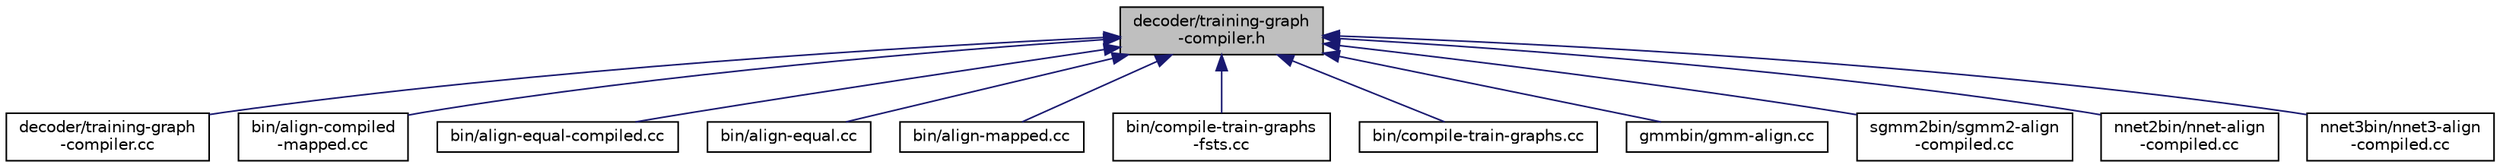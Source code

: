 digraph "decoder/training-graph-compiler.h"
{
  edge [fontname="Helvetica",fontsize="10",labelfontname="Helvetica",labelfontsize="10"];
  node [fontname="Helvetica",fontsize="10",shape=record];
  Node93 [label="decoder/training-graph\l-compiler.h",height=0.2,width=0.4,color="black", fillcolor="grey75", style="filled", fontcolor="black"];
  Node93 -> Node94 [dir="back",color="midnightblue",fontsize="10",style="solid",fontname="Helvetica"];
  Node94 [label="decoder/training-graph\l-compiler.cc",height=0.2,width=0.4,color="black", fillcolor="white", style="filled",URL="$training-graph-compiler_8cc.html"];
  Node93 -> Node95 [dir="back",color="midnightblue",fontsize="10",style="solid",fontname="Helvetica"];
  Node95 [label="bin/align-compiled\l-mapped.cc",height=0.2,width=0.4,color="black", fillcolor="white", style="filled",URL="$align-compiled-mapped_8cc.html"];
  Node93 -> Node96 [dir="back",color="midnightblue",fontsize="10",style="solid",fontname="Helvetica"];
  Node96 [label="bin/align-equal-compiled.cc",height=0.2,width=0.4,color="black", fillcolor="white", style="filled",URL="$align-equal-compiled_8cc.html"];
  Node93 -> Node97 [dir="back",color="midnightblue",fontsize="10",style="solid",fontname="Helvetica"];
  Node97 [label="bin/align-equal.cc",height=0.2,width=0.4,color="black", fillcolor="white", style="filled",URL="$align-equal_8cc.html"];
  Node93 -> Node98 [dir="back",color="midnightblue",fontsize="10",style="solid",fontname="Helvetica"];
  Node98 [label="bin/align-mapped.cc",height=0.2,width=0.4,color="black", fillcolor="white", style="filled",URL="$align-mapped_8cc.html"];
  Node93 -> Node99 [dir="back",color="midnightblue",fontsize="10",style="solid",fontname="Helvetica"];
  Node99 [label="bin/compile-train-graphs\l-fsts.cc",height=0.2,width=0.4,color="black", fillcolor="white", style="filled",URL="$compile-train-graphs-fsts_8cc.html"];
  Node93 -> Node100 [dir="back",color="midnightblue",fontsize="10",style="solid",fontname="Helvetica"];
  Node100 [label="bin/compile-train-graphs.cc",height=0.2,width=0.4,color="black", fillcolor="white", style="filled",URL="$compile-train-graphs_8cc.html"];
  Node93 -> Node101 [dir="back",color="midnightblue",fontsize="10",style="solid",fontname="Helvetica"];
  Node101 [label="gmmbin/gmm-align.cc",height=0.2,width=0.4,color="black", fillcolor="white", style="filled",URL="$gmm-align_8cc.html"];
  Node93 -> Node102 [dir="back",color="midnightblue",fontsize="10",style="solid",fontname="Helvetica"];
  Node102 [label="sgmm2bin/sgmm2-align\l-compiled.cc",height=0.2,width=0.4,color="black", fillcolor="white", style="filled",URL="$sgmm2-align-compiled_8cc.html"];
  Node93 -> Node103 [dir="back",color="midnightblue",fontsize="10",style="solid",fontname="Helvetica"];
  Node103 [label="nnet2bin/nnet-align\l-compiled.cc",height=0.2,width=0.4,color="black", fillcolor="white", style="filled",URL="$nnet-align-compiled_8cc.html"];
  Node93 -> Node104 [dir="back",color="midnightblue",fontsize="10",style="solid",fontname="Helvetica"];
  Node104 [label="nnet3bin/nnet3-align\l-compiled.cc",height=0.2,width=0.4,color="black", fillcolor="white", style="filled",URL="$nnet3-align-compiled_8cc.html"];
}

